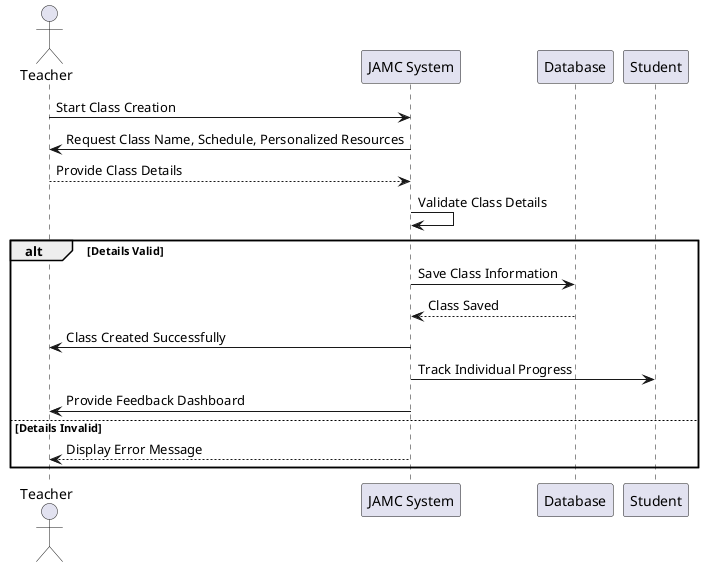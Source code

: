 @startuml
actor Teacher
participant "JAMC System" as System
participant "Database" as DB

Teacher -> System: Start Class Creation
System -> Teacher: Request Class Name, Schedule, Personalized Resources
Teacher --> System: Provide Class Details
System -> System: Validate Class Details
alt Details Valid
    System -> DB: Save Class Information
    DB --> System: Class Saved
    System -> Teacher: Class Created Successfully
    System -> Student: Track Individual Progress
    System -> Teacher: Provide Feedback Dashboard
else Details Invalid
    System --> Teacher: Display Error Message
end
@enduml
